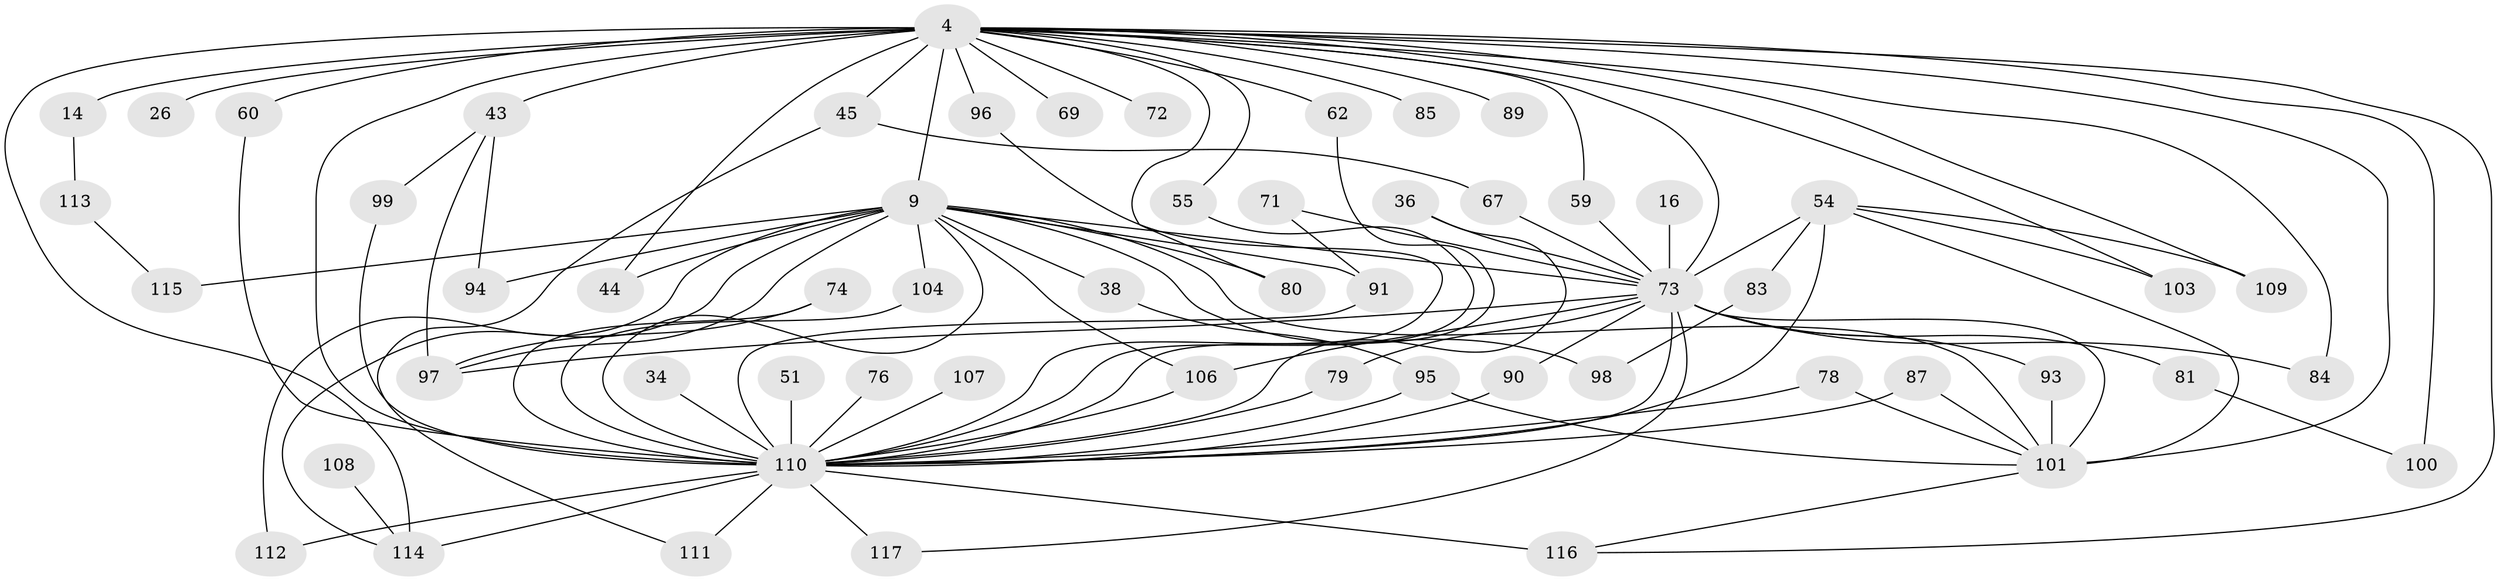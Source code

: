 // original degree distribution, {19: 0.017094017094017096, 23: 0.02564102564102564, 21: 0.017094017094017096, 16: 0.008547008547008548, 28: 0.008547008547008548, 24: 0.008547008547008548, 2: 0.5384615384615384, 5: 0.02564102564102564, 3: 0.20512820512820512, 4: 0.08547008547008547, 9: 0.017094017094017096, 6: 0.042735042735042736}
// Generated by graph-tools (version 1.1) at 2025/44/03/09/25 04:44:06]
// undirected, 58 vertices, 103 edges
graph export_dot {
graph [start="1"]
  node [color=gray90,style=filled];
  4 [super="+1+3"];
  9 [super="+5"];
  14;
  16;
  26;
  34;
  36;
  38;
  43 [super="+39"];
  44;
  45;
  51 [super="+41"];
  54 [super="+53"];
  55;
  59;
  60;
  62;
  67;
  69;
  71;
  72;
  73 [super="+10+11"];
  74;
  76;
  78;
  79;
  80;
  81;
  83;
  84;
  85;
  87;
  89;
  90 [super="+35"];
  91 [super="+86"];
  93;
  94;
  95 [super="+61"];
  96;
  97 [super="+19+56"];
  98;
  99;
  100 [super="+50"];
  101 [super="+92+77+88"];
  103;
  104;
  106 [super="+105+37"];
  107 [super="+40"];
  108;
  109;
  110 [super="+27+49+32"];
  111;
  112;
  113 [super="+70"];
  114 [super="+75+68+102"];
  115 [super="+24+63"];
  116 [super="+22"];
  117;
  4 -- 9 [weight=8];
  4 -- 26 [weight=2];
  4 -- 45 [weight=2];
  4 -- 84;
  4 -- 89 [weight=2];
  4 -- 69 [weight=2];
  4 -- 109;
  4 -- 55;
  4 -- 62;
  4 -- 100 [weight=3];
  4 -- 110 [weight=11];
  4 -- 101 [weight=3];
  4 -- 72 [weight=2];
  4 -- 73 [weight=10];
  4 -- 14 [weight=2];
  4 -- 80;
  4 -- 85 [weight=2];
  4 -- 96;
  4 -- 103;
  4 -- 43 [weight=3];
  4 -- 44;
  4 -- 114 [weight=3];
  4 -- 59;
  4 -- 60;
  4 -- 116;
  9 -- 80;
  9 -- 98;
  9 -- 104;
  9 -- 94;
  9 -- 38;
  9 -- 44;
  9 -- 112;
  9 -- 97 [weight=3];
  9 -- 91;
  9 -- 106;
  9 -- 110 [weight=5];
  9 -- 101 [weight=5];
  9 -- 114 [weight=3];
  9 -- 73 [weight=4];
  9 -- 115 [weight=4];
  14 -- 113 [weight=2];
  16 -- 73 [weight=2];
  34 -- 110;
  36 -- 110;
  36 -- 73;
  38 -- 95;
  43 -- 97;
  43 -- 99;
  43 -- 94;
  45 -- 67;
  45 -- 111;
  51 -- 110 [weight=3];
  54 -- 101 [weight=4];
  54 -- 83 [weight=2];
  54 -- 103;
  54 -- 109;
  54 -- 110;
  54 -- 73 [weight=4];
  55 -- 110;
  59 -- 73;
  60 -- 110;
  62 -- 110;
  67 -- 73;
  71 -- 91;
  71 -- 73 [weight=2];
  73 -- 79;
  73 -- 81;
  73 -- 84;
  73 -- 90;
  73 -- 93;
  73 -- 97 [weight=2];
  73 -- 101 [weight=2];
  73 -- 106 [weight=2];
  73 -- 110 [weight=5];
  73 -- 117;
  74 -- 97;
  74 -- 110;
  76 -- 110 [weight=2];
  78 -- 110;
  78 -- 101;
  79 -- 110;
  81 -- 100;
  83 -- 98;
  87 -- 110;
  87 -- 101;
  90 -- 110 [weight=2];
  91 -- 110;
  93 -- 101;
  95 -- 110 [weight=4];
  95 -- 101;
  96 -- 110;
  99 -- 110;
  101 -- 116;
  104 -- 110;
  106 -- 110 [weight=2];
  107 -- 110 [weight=3];
  108 -- 114;
  110 -- 111;
  110 -- 112;
  110 -- 117;
  110 -- 114 [weight=5];
  110 -- 116 [weight=2];
  113 -- 115;
}
